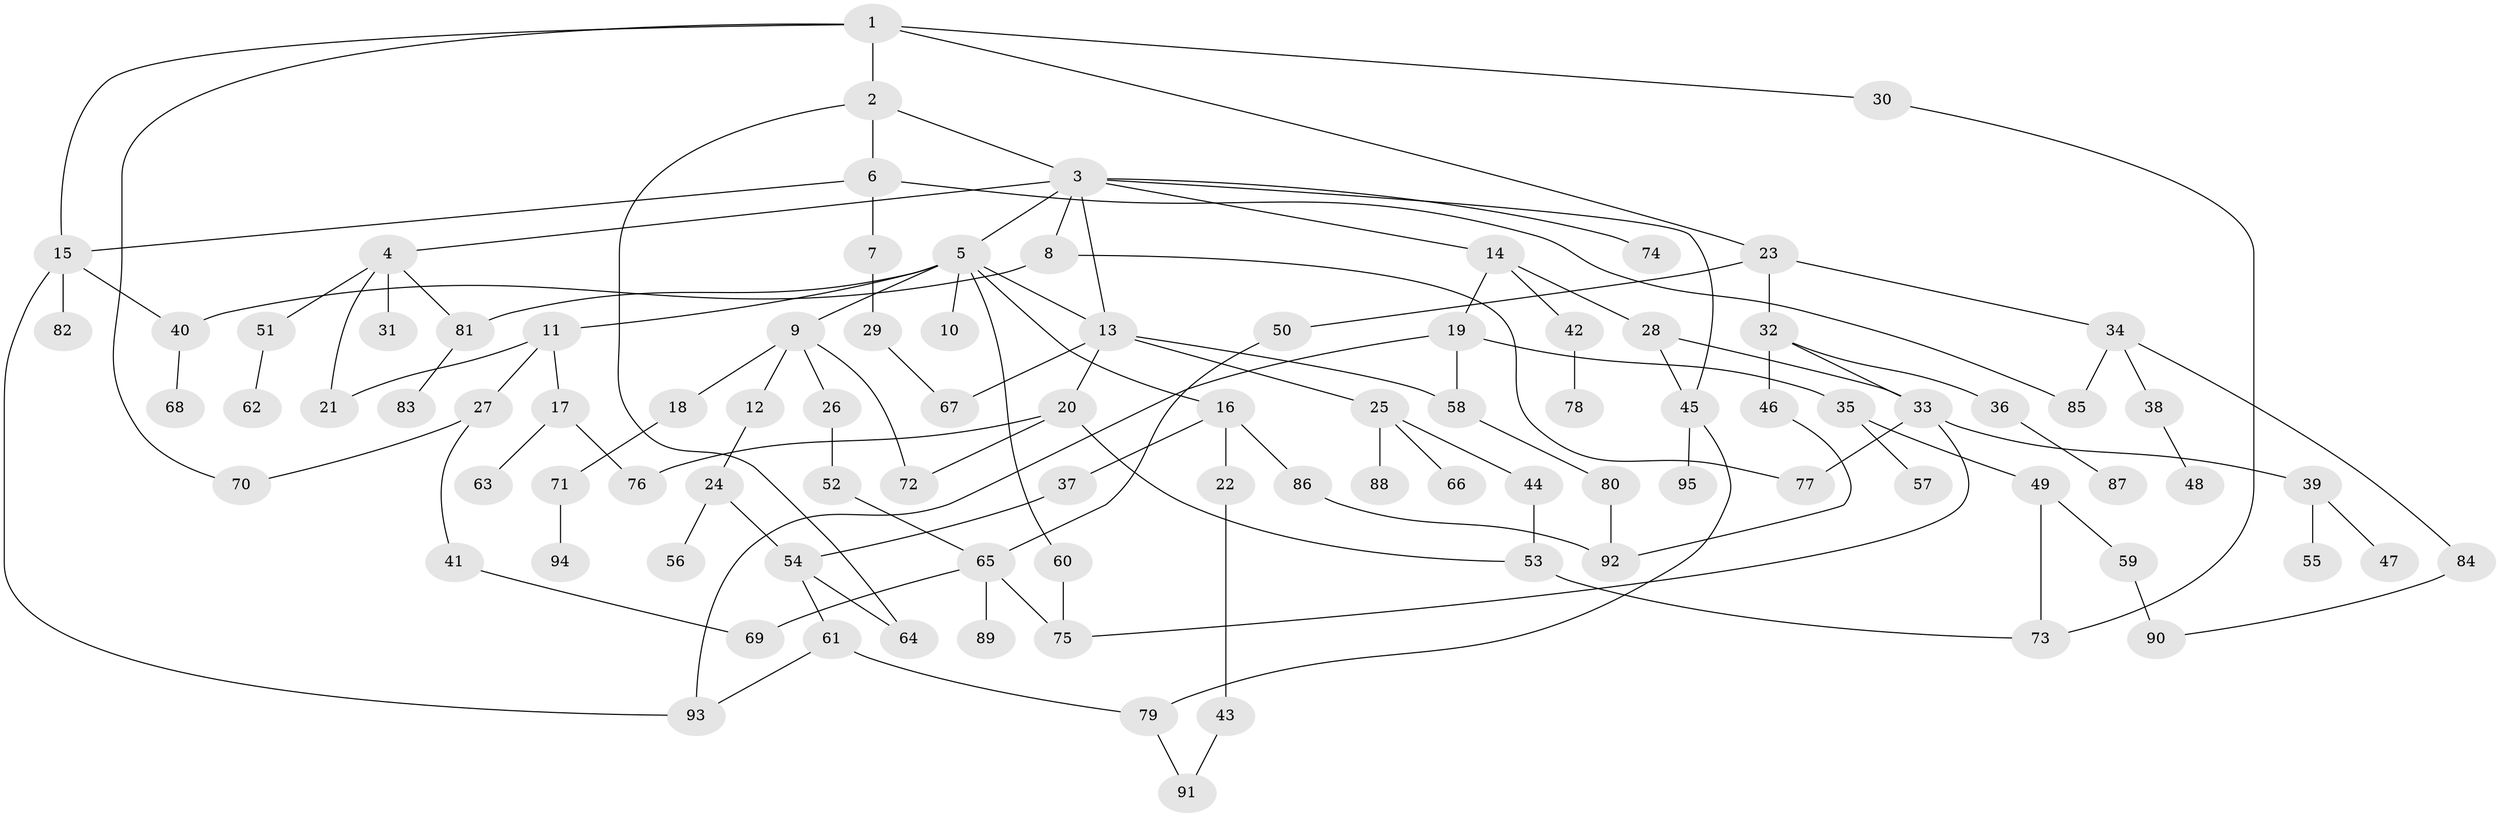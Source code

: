 // coarse degree distribution, {8: 0.024390243902439025, 7: 0.07317073170731707, 4: 0.1951219512195122, 2: 0.34146341463414637, 3: 0.07317073170731707, 5: 0.07317073170731707, 9: 0.024390243902439025, 6: 0.04878048780487805, 1: 0.14634146341463414}
// Generated by graph-tools (version 1.1) at 2025/49/03/04/25 22:49:15]
// undirected, 95 vertices, 124 edges
graph export_dot {
  node [color=gray90,style=filled];
  1;
  2;
  3;
  4;
  5;
  6;
  7;
  8;
  9;
  10;
  11;
  12;
  13;
  14;
  15;
  16;
  17;
  18;
  19;
  20;
  21;
  22;
  23;
  24;
  25;
  26;
  27;
  28;
  29;
  30;
  31;
  32;
  33;
  34;
  35;
  36;
  37;
  38;
  39;
  40;
  41;
  42;
  43;
  44;
  45;
  46;
  47;
  48;
  49;
  50;
  51;
  52;
  53;
  54;
  55;
  56;
  57;
  58;
  59;
  60;
  61;
  62;
  63;
  64;
  65;
  66;
  67;
  68;
  69;
  70;
  71;
  72;
  73;
  74;
  75;
  76;
  77;
  78;
  79;
  80;
  81;
  82;
  83;
  84;
  85;
  86;
  87;
  88;
  89;
  90;
  91;
  92;
  93;
  94;
  95;
  1 -- 2;
  1 -- 15;
  1 -- 23;
  1 -- 30;
  1 -- 70;
  2 -- 3;
  2 -- 6;
  2 -- 64;
  3 -- 4;
  3 -- 5;
  3 -- 8;
  3 -- 13;
  3 -- 14;
  3 -- 74;
  3 -- 45;
  4 -- 31;
  4 -- 51;
  4 -- 81;
  4 -- 21;
  5 -- 9;
  5 -- 10;
  5 -- 11;
  5 -- 16;
  5 -- 60;
  5 -- 81;
  5 -- 13;
  6 -- 7;
  6 -- 85;
  6 -- 15;
  7 -- 29;
  8 -- 77;
  8 -- 40;
  9 -- 12;
  9 -- 18;
  9 -- 26;
  9 -- 72;
  11 -- 17;
  11 -- 21;
  11 -- 27;
  12 -- 24;
  13 -- 20;
  13 -- 25;
  13 -- 58;
  13 -- 67;
  14 -- 19;
  14 -- 28;
  14 -- 42;
  15 -- 40;
  15 -- 82;
  15 -- 93;
  16 -- 22;
  16 -- 37;
  16 -- 86;
  17 -- 63;
  17 -- 76;
  18 -- 71;
  19 -- 35;
  19 -- 93;
  19 -- 58;
  20 -- 53;
  20 -- 76;
  20 -- 72;
  22 -- 43;
  23 -- 32;
  23 -- 34;
  23 -- 50;
  24 -- 56;
  24 -- 54;
  25 -- 44;
  25 -- 66;
  25 -- 88;
  26 -- 52;
  27 -- 41;
  27 -- 70;
  28 -- 33;
  28 -- 45;
  29 -- 67;
  30 -- 73;
  32 -- 36;
  32 -- 46;
  32 -- 33;
  33 -- 39;
  33 -- 75;
  33 -- 77;
  34 -- 38;
  34 -- 84;
  34 -- 85;
  35 -- 49;
  35 -- 57;
  36 -- 87;
  37 -- 54;
  38 -- 48;
  39 -- 47;
  39 -- 55;
  40 -- 68;
  41 -- 69;
  42 -- 78;
  43 -- 91;
  44 -- 53;
  45 -- 95;
  45 -- 79;
  46 -- 92;
  49 -- 59;
  49 -- 73;
  50 -- 65;
  51 -- 62;
  52 -- 65;
  53 -- 73;
  54 -- 61;
  54 -- 64;
  58 -- 80;
  59 -- 90;
  60 -- 75;
  61 -- 79;
  61 -- 93;
  65 -- 75;
  65 -- 89;
  65 -- 69;
  71 -- 94;
  79 -- 91;
  80 -- 92;
  81 -- 83;
  84 -- 90;
  86 -- 92;
}
